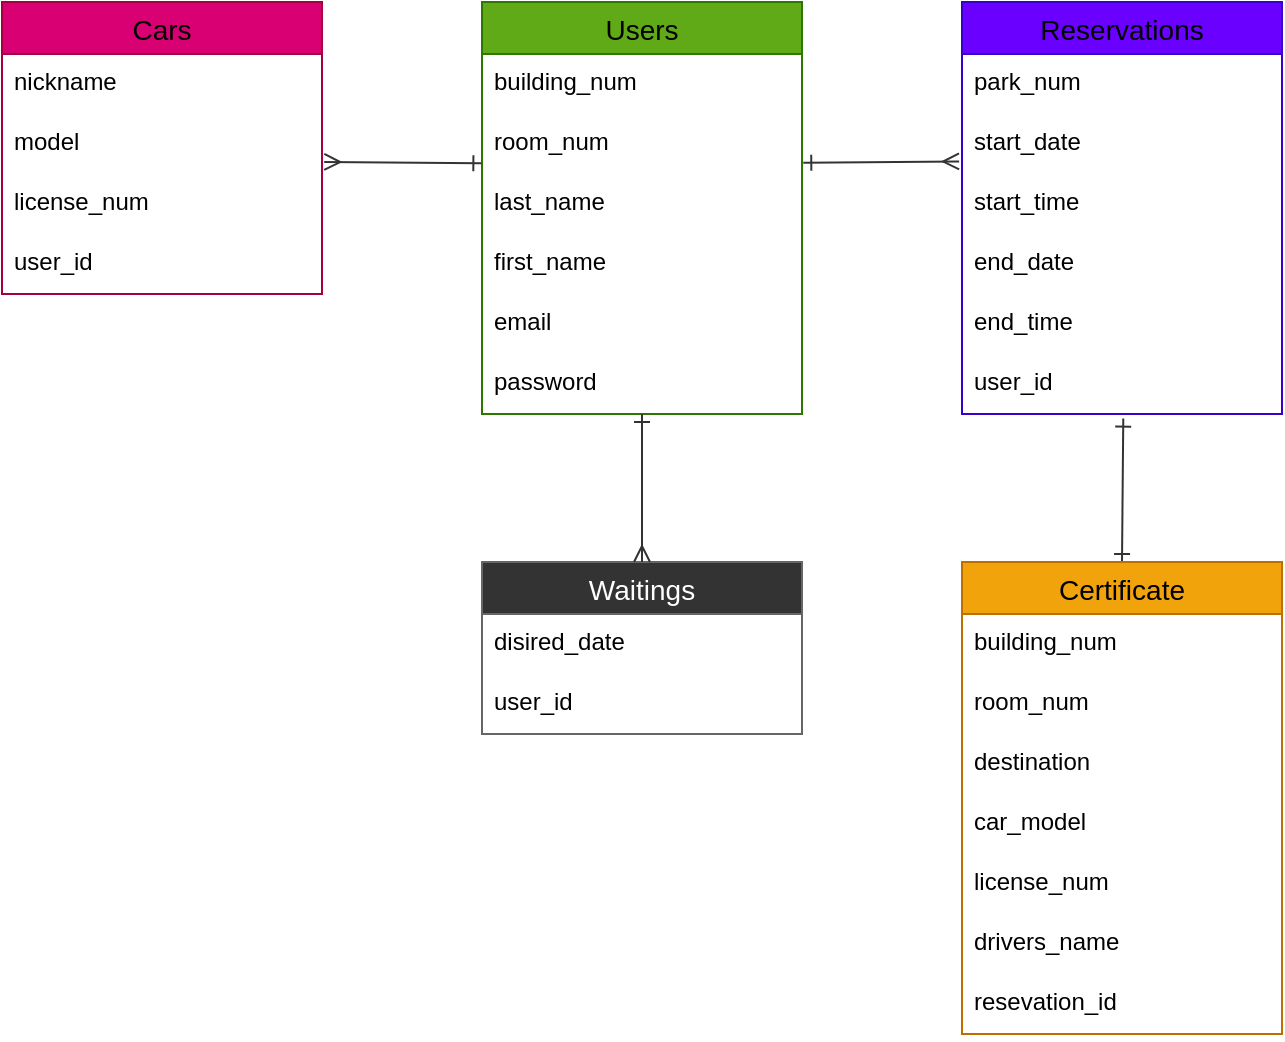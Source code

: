 <mxfile>
    <diagram id="L2Qm_JcPN8S7o72H3tYs" name="Page-1">
        <mxGraphModel dx="898" dy="418" grid="0" gridSize="10" guides="1" tooltips="1" connect="1" arrows="1" fold="1" page="0" pageScale="1" pageWidth="850" pageHeight="1100" background="#ffffff" math="0" shadow="0">
            <root>
                <mxCell id="0"/>
                <mxCell id="1" parent="0"/>
                <mxCell id="34" style="edgeStyle=none;html=1;entryX=-0.009;entryY=0.79;entryDx=0;entryDy=0;endArrow=ERmany;endFill=0;startArrow=ERone;startFill=0;snapToPoint=1;bendable=1;movable=1;anchorPointDirection=1;exitX=1.004;exitY=0.814;exitDx=0;exitDy=0;exitPerimeter=0;entryPerimeter=0;shadow=0;labelBorderColor=none;labelBackgroundColor=none;fontColor=#000000;rounded=0;strokeColor=#333333;" parent="1" source="8" target="43" edge="1">
                    <mxGeometry relative="1" as="geometry"/>
                </mxCell>
                <mxCell id="6" value="Users" style="swimlane;fontStyle=0;childLayout=stackLayout;horizontal=1;startSize=26;horizontalStack=0;resizeParent=1;resizeParentMax=0;resizeLast=0;collapsible=1;marginBottom=0;align=center;fontSize=14;fillColor=#60a917;fontColor=#000000;strokeColor=#2D7600;shadow=0;labelBorderColor=none;labelBackgroundColor=none;rounded=0;" parent="1" vertex="1">
                    <mxGeometry x="360" y="240" width="160" height="206" as="geometry"/>
                </mxCell>
                <mxCell id="7" value="building_num" style="text;strokeColor=none;fillColor=none;spacingLeft=4;spacingRight=4;overflow=hidden;rotatable=0;points=[[0,0.5],[1,0.5]];portConstraint=eastwest;fontSize=12;shadow=0;labelBorderColor=none;labelBackgroundColor=none;fontColor=#000000;rounded=0;" parent="6" vertex="1">
                    <mxGeometry y="26" width="160" height="30" as="geometry"/>
                </mxCell>
                <mxCell id="8" value="room_num" style="text;strokeColor=none;fillColor=none;spacingLeft=4;spacingRight=4;overflow=hidden;rotatable=0;points=[[0,0.5],[1,0.5]];portConstraint=eastwest;fontSize=12;shadow=0;labelBorderColor=none;labelBackgroundColor=none;fontColor=#000000;rounded=0;" parent="6" vertex="1">
                    <mxGeometry y="56" width="160" height="30" as="geometry"/>
                </mxCell>
                <mxCell id="9" value="last_name" style="text;strokeColor=none;fillColor=none;spacingLeft=4;spacingRight=4;overflow=hidden;rotatable=0;points=[[0,0.5],[1,0.5]];portConstraint=eastwest;fontSize=12;shadow=0;labelBorderColor=none;labelBackgroundColor=none;fontColor=#000000;rounded=0;" parent="6" vertex="1">
                    <mxGeometry y="86" width="160" height="30" as="geometry"/>
                </mxCell>
                <mxCell id="22" value="first_name" style="text;strokeColor=none;fillColor=none;spacingLeft=4;spacingRight=4;overflow=hidden;rotatable=0;points=[[0,0.5],[1,0.5]];portConstraint=eastwest;fontSize=12;shadow=0;labelBorderColor=none;labelBackgroundColor=none;fontColor=#000000;rounded=0;" parent="6" vertex="1">
                    <mxGeometry y="116" width="160" height="30" as="geometry"/>
                </mxCell>
                <mxCell id="23" value="email" style="text;strokeColor=none;fillColor=none;spacingLeft=4;spacingRight=4;overflow=hidden;rotatable=0;points=[[0,0.5],[1,0.5]];portConstraint=eastwest;fontSize=12;shadow=0;labelBorderColor=none;labelBackgroundColor=none;fontColor=#000000;rounded=0;" parent="6" vertex="1">
                    <mxGeometry y="146" width="160" height="30" as="geometry"/>
                </mxCell>
                <mxCell id="24" value="password" style="text;strokeColor=none;fillColor=none;spacingLeft=4;spacingRight=4;overflow=hidden;rotatable=0;points=[[0,0.5],[1,0.5]];portConstraint=eastwest;fontSize=12;shadow=0;labelBorderColor=none;labelBackgroundColor=none;fontColor=#000000;rounded=0;" parent="6" vertex="1">
                    <mxGeometry y="176" width="160" height="30" as="geometry"/>
                </mxCell>
                <mxCell id="10" value="Reservations" style="swimlane;fontStyle=0;childLayout=stackLayout;horizontal=1;startSize=26;horizontalStack=0;resizeParent=1;resizeParentMax=0;resizeLast=0;collapsible=1;marginBottom=0;align=center;fontSize=14;fillColor=#6a00ff;fontColor=#000000;strokeColor=#3700CC;shadow=0;labelBorderColor=none;labelBackgroundColor=none;rounded=0;" parent="1" vertex="1">
                    <mxGeometry x="600" y="240" width="160" height="206" as="geometry"/>
                </mxCell>
                <mxCell id="13" value="park_num" style="text;strokeColor=none;fillColor=none;spacingLeft=4;spacingRight=4;overflow=hidden;rotatable=0;points=[[0,0.5],[1,0.5]];portConstraint=eastwest;fontSize=12;shadow=0;labelBorderColor=none;labelBackgroundColor=none;fontColor=#000000;rounded=0;" parent="10" vertex="1">
                    <mxGeometry y="26" width="160" height="30" as="geometry"/>
                </mxCell>
                <mxCell id="43" value="start_date" style="text;strokeColor=none;fillColor=none;spacingLeft=4;spacingRight=4;overflow=hidden;rotatable=0;points=[[0,0.5],[1,0.5]];portConstraint=eastwest;fontSize=12;shadow=0;labelBorderColor=none;labelBackgroundColor=none;fontColor=#000000;rounded=0;" parent="10" vertex="1">
                    <mxGeometry y="56" width="160" height="30" as="geometry"/>
                </mxCell>
                <mxCell id="11" value="start_time" style="text;strokeColor=none;fillColor=none;spacingLeft=4;spacingRight=4;overflow=hidden;rotatable=0;points=[[0,0.5],[1,0.5]];portConstraint=eastwest;fontSize=12;shadow=0;labelBorderColor=none;labelBackgroundColor=none;fontColor=#000000;rounded=0;" parent="10" vertex="1">
                    <mxGeometry y="86" width="160" height="30" as="geometry"/>
                </mxCell>
                <mxCell id="12" value="end_date" style="text;strokeColor=none;fillColor=none;spacingLeft=4;spacingRight=4;overflow=hidden;rotatable=0;points=[[0,0.5],[1,0.5]];portConstraint=eastwest;fontSize=12;shadow=0;labelBorderColor=none;labelBackgroundColor=none;fontColor=#000000;rounded=0;" parent="10" vertex="1">
                    <mxGeometry y="116" width="160" height="30" as="geometry"/>
                </mxCell>
                <mxCell id="44" value="end_time" style="text;strokeColor=none;fillColor=none;spacingLeft=4;spacingRight=4;overflow=hidden;rotatable=0;points=[[0,0.5],[1,0.5]];portConstraint=eastwest;fontSize=12;shadow=0;labelBorderColor=none;labelBackgroundColor=none;fontColor=#000000;rounded=0;" parent="10" vertex="1">
                    <mxGeometry y="146" width="160" height="30" as="geometry"/>
                </mxCell>
                <mxCell id="55" value="user_id" style="text;strokeColor=none;fillColor=none;spacingLeft=4;spacingRight=4;overflow=hidden;rotatable=0;points=[[0,0.5],[1,0.5]];portConstraint=eastwest;fontSize=12;shadow=0;labelBorderColor=none;labelBackgroundColor=none;fontColor=#000000;rounded=0;" parent="10" vertex="1">
                    <mxGeometry y="176" width="160" height="30" as="geometry"/>
                </mxCell>
                <mxCell id="36" style="edgeStyle=none;html=1;exitX=1.007;exitY=0.799;exitDx=0;exitDy=0;startArrow=ERmany;startFill=0;endArrow=ERone;endFill=0;entryX=-0.002;entryY=0.822;entryDx=0;entryDy=0;entryPerimeter=0;exitPerimeter=0;shadow=0;labelBorderColor=none;labelBackgroundColor=none;fontColor=#000000;rounded=0;sketch=0;strokeColor=#333333;" parent="1" source="16" target="8" edge="1">
                    <mxGeometry relative="1" as="geometry"/>
                </mxCell>
                <mxCell id="14" value="Cars" style="swimlane;fontStyle=0;childLayout=stackLayout;horizontal=1;startSize=26;horizontalStack=0;resizeParent=1;resizeParentMax=0;resizeLast=0;collapsible=1;marginBottom=0;align=center;fontSize=14;fillColor=#d80073;fontColor=#000000;strokeColor=#A50040;shadow=0;labelBorderColor=none;labelBackgroundColor=none;rounded=0;" parent="1" vertex="1">
                    <mxGeometry x="120" y="240" width="160" height="146" as="geometry"/>
                </mxCell>
                <mxCell id="15" value="nickname" style="text;strokeColor=none;fillColor=none;spacingLeft=4;spacingRight=4;overflow=hidden;rotatable=0;points=[[0,0.5],[1,0.5]];portConstraint=eastwest;fontSize=12;shadow=0;labelBorderColor=none;labelBackgroundColor=none;fontColor=#000000;rounded=0;" parent="14" vertex="1">
                    <mxGeometry y="26" width="160" height="30" as="geometry"/>
                </mxCell>
                <mxCell id="16" value="model" style="text;strokeColor=none;fillColor=none;spacingLeft=4;spacingRight=4;overflow=hidden;rotatable=0;points=[[0,0.5],[1,0.5]];portConstraint=eastwest;fontSize=12;shadow=0;labelBorderColor=none;labelBackgroundColor=none;fontColor=#000000;rounded=0;" parent="14" vertex="1">
                    <mxGeometry y="56" width="160" height="30" as="geometry"/>
                </mxCell>
                <mxCell id="17" value="license_num" style="text;strokeColor=none;fillColor=none;spacingLeft=4;spacingRight=4;overflow=hidden;rotatable=0;points=[[0,0.5],[1,0.5]];portConstraint=eastwest;fontSize=12;shadow=0;labelBorderColor=none;labelBackgroundColor=none;fontColor=#000000;rounded=0;" parent="14" vertex="1">
                    <mxGeometry y="86" width="160" height="30" as="geometry"/>
                </mxCell>
                <mxCell id="56" value="user_id" style="text;strokeColor=none;fillColor=none;spacingLeft=4;spacingRight=4;overflow=hidden;rotatable=0;points=[[0,0.5],[1,0.5]];portConstraint=eastwest;fontSize=12;shadow=0;labelBorderColor=none;labelBackgroundColor=none;fontColor=#000000;rounded=0;" parent="14" vertex="1">
                    <mxGeometry y="116" width="160" height="30" as="geometry"/>
                </mxCell>
                <mxCell id="37" style="edgeStyle=none;html=1;exitX=0.5;exitY=0;exitDx=0;exitDy=0;startArrow=ERone;startFill=0;endArrow=ERone;endFill=0;entryX=0.504;entryY=1.076;entryDx=0;entryDy=0;entryPerimeter=0;shadow=0;labelBorderColor=none;labelBackgroundColor=none;fontColor=#000000;rounded=0;strokeColor=#333333;" parent="1" source="25" target="55" edge="1">
                    <mxGeometry relative="1" as="geometry"/>
                </mxCell>
                <mxCell id="25" value="Certificate" style="swimlane;fontStyle=0;childLayout=stackLayout;horizontal=1;startSize=26;horizontalStack=0;resizeParent=1;resizeParentMax=0;resizeLast=0;collapsible=1;marginBottom=0;align=center;fontSize=14;fillColor=#f0a30a;fontColor=#000000;strokeColor=#BD7000;shadow=0;labelBorderColor=none;labelBackgroundColor=none;rounded=0;" parent="1" vertex="1">
                    <mxGeometry x="600" y="520" width="160" height="236" as="geometry"/>
                </mxCell>
                <mxCell id="58" value="building_num" style="text;strokeColor=none;fillColor=none;spacingLeft=4;spacingRight=4;overflow=hidden;rotatable=0;points=[[0,0.5],[1,0.5]];portConstraint=eastwest;fontSize=12;shadow=0;labelBorderColor=none;labelBackgroundColor=none;fontColor=#000000;rounded=0;" vertex="1" parent="25">
                    <mxGeometry y="26" width="160" height="30" as="geometry"/>
                </mxCell>
                <mxCell id="59" value="room_num" style="text;strokeColor=none;fillColor=none;spacingLeft=4;spacingRight=4;overflow=hidden;rotatable=0;points=[[0,0.5],[1,0.5]];portConstraint=eastwest;fontSize=12;shadow=0;labelBorderColor=none;labelBackgroundColor=none;fontColor=#000000;rounded=0;" vertex="1" parent="25">
                    <mxGeometry y="56" width="160" height="30" as="geometry"/>
                </mxCell>
                <mxCell id="31" value="destination" style="text;strokeColor=none;fillColor=none;spacingLeft=4;spacingRight=4;overflow=hidden;rotatable=0;points=[[0,0.5],[1,0.5]];portConstraint=eastwest;fontSize=12;shadow=0;labelBorderColor=none;labelBackgroundColor=none;fontColor=#000000;rounded=0;" parent="25" vertex="1">
                    <mxGeometry y="86" width="160" height="30" as="geometry"/>
                </mxCell>
                <mxCell id="28" value="car_model" style="text;strokeColor=none;fillColor=none;spacingLeft=4;spacingRight=4;overflow=hidden;rotatable=0;points=[[0,0.5],[1,0.5]];portConstraint=eastwest;fontSize=12;shadow=0;labelBorderColor=none;labelBackgroundColor=none;fontColor=#000000;rounded=0;" parent="25" vertex="1">
                    <mxGeometry y="116" width="160" height="30" as="geometry"/>
                </mxCell>
                <mxCell id="60" value="license_num" style="text;strokeColor=none;fillColor=none;spacingLeft=4;spacingRight=4;overflow=hidden;rotatable=0;points=[[0,0.5],[1,0.5]];portConstraint=eastwest;fontSize=12;shadow=0;labelBorderColor=none;labelBackgroundColor=none;fontColor=#000000;rounded=0;" vertex="1" parent="25">
                    <mxGeometry y="146" width="160" height="30" as="geometry"/>
                </mxCell>
                <mxCell id="61" value="drivers_name" style="text;strokeColor=none;fillColor=none;spacingLeft=4;spacingRight=4;overflow=hidden;rotatable=0;points=[[0,0.5],[1,0.5]];portConstraint=eastwest;fontSize=12;shadow=0;labelBorderColor=none;labelBackgroundColor=none;fontColor=#000000;rounded=0;" vertex="1" parent="25">
                    <mxGeometry y="176" width="160" height="30" as="geometry"/>
                </mxCell>
                <mxCell id="26" value="resevation_id" style="text;strokeColor=none;fillColor=none;spacingLeft=4;spacingRight=4;overflow=hidden;rotatable=0;points=[[0,0.5],[1,0.5]];portConstraint=eastwest;fontSize=12;shadow=0;labelBorderColor=none;labelBackgroundColor=none;fontColor=#000000;rounded=0;" parent="25" vertex="1">
                    <mxGeometry y="206" width="160" height="30" as="geometry"/>
                </mxCell>
                <mxCell id="38" value="Waitings" style="swimlane;fontStyle=0;childLayout=stackLayout;horizontal=1;startSize=26;horizontalStack=0;resizeParent=1;resizeParentMax=0;resizeLast=0;collapsible=1;marginBottom=0;align=center;fontSize=14;shadow=0;labelBorderColor=none;labelBackgroundColor=none;rounded=0;strokeColor=#666666;fillColor=#333333;swimlaneLine=1;glass=0;sketch=0;fontColor=#FFFFFF;" parent="1" vertex="1">
                    <mxGeometry x="360" y="520" width="160" height="86" as="geometry"/>
                </mxCell>
                <mxCell id="39" value="disired_date" style="text;strokeColor=none;fillColor=none;spacingLeft=4;spacingRight=4;overflow=hidden;rotatable=0;points=[[0,0.5],[1,0.5]];portConstraint=eastwest;fontSize=12;shadow=0;labelBorderColor=none;labelBackgroundColor=none;fontColor=#000000;rounded=0;" parent="38" vertex="1">
                    <mxGeometry y="26" width="160" height="30" as="geometry"/>
                </mxCell>
                <mxCell id="57" value="user_id" style="text;strokeColor=none;fillColor=none;spacingLeft=4;spacingRight=4;overflow=hidden;rotatable=0;points=[[0,0.5],[1,0.5]];portConstraint=eastwest;fontSize=12;shadow=0;labelBorderColor=none;labelBackgroundColor=none;fontColor=#000000;rounded=0;" parent="38" vertex="1">
                    <mxGeometry y="56" width="160" height="30" as="geometry"/>
                </mxCell>
                <mxCell id="48" style="edgeStyle=none;html=1;entryX=0.5;entryY=0;entryDx=0;entryDy=0;startArrow=ERone;startFill=0;endArrow=ERmany;endFill=0;shadow=0;labelBorderColor=none;labelBackgroundColor=none;fontColor=#000000;rounded=0;strokeColor=#333333;" parent="1" source="24" target="38" edge="1">
                    <mxGeometry relative="1" as="geometry"/>
                </mxCell>
            </root>
        </mxGraphModel>
    </diagram>
</mxfile>
